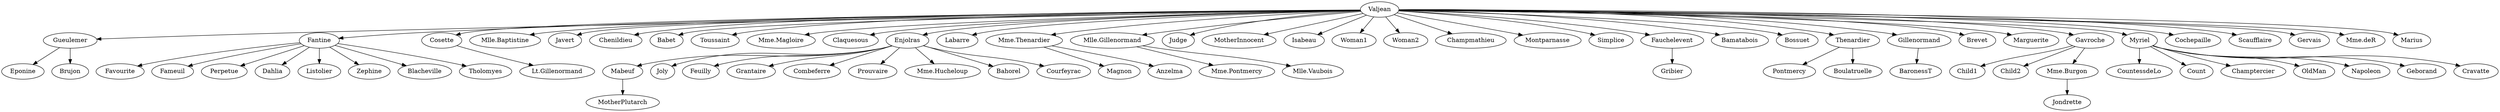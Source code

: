digraph  {
	Gueulemer -> Eponine;
	Gueulemer -> Brujon;
	Fantine -> Favourite;
	Fantine -> Fameuil;
	Fantine -> Perpetue;
	Fantine -> Dahlia;
	Fantine -> Listolier;
	Fantine -> Zephine;
	Fantine -> Blacheville;
	Fantine -> Tholomyes;
	Cosette -> "Lt.Gillenormand";
	Valjean -> Gueulemer;
	Valjean -> Fantine;
	Valjean -> "Mlle.Baptistine";
	Valjean -> Javert;
	Valjean -> Chenildieu;
	Valjean -> Cosette;
	Valjean -> Babet;
	Valjean -> Toussaint;
	Valjean -> "Mme.Magloire";
	Valjean -> Claquesous;
	Valjean -> Enjolras;
	Valjean -> Labarre;
	Valjean -> "Mme.Thenardier";
	Valjean -> "Mlle.Gillenormand";
	Valjean -> Judge;
	Valjean -> MotherInnocent;
	Valjean -> Isabeau;
	Valjean -> Woman1;
	Valjean -> Woman2;
	Valjean -> Champmathieu;
	Valjean -> Montparnasse;
	Valjean -> Simplice;
	Valjean -> Fauchelevent;
	Valjean -> Bamatabois;
	Valjean -> Bossuet;
	Valjean -> Thenardier;
	Valjean -> Gillenormand;
	Valjean -> Brevet;
	Valjean -> Marguerite;
	Valjean -> Gavroche;
	Valjean -> Myriel;
	Valjean -> Cochepaille;
	Valjean -> Scaufflaire;
	Valjean -> Gervais;
	Valjean -> "Mme.deR";
	Valjean -> Marius;
	Mabeuf -> MotherPlutarch;
	Enjolras -> Joly;
	Enjolras -> Feuilly;
	Enjolras -> Grantaire;
	Enjolras -> Mabeuf;
	Enjolras -> Combeferre;
	Enjolras -> Prouvaire;
	Enjolras -> "Mme.Hucheloup";
	Enjolras -> Bahorel;
	Enjolras -> Courfeyrac;
	"Mme.Thenardier" -> Magnon;
	"Mme.Thenardier" -> Anzelma;
	"Mlle.Gillenormand" -> "Mme.Pontmercy";
	"Mlle.Gillenormand" -> "Mlle.Vaubois";
	Fauchelevent -> Gribier;
	Thenardier -> Pontmercy;
	Thenardier -> Boulatruelle;
	Gillenormand -> BaronessT;
	Gavroche -> Child1;
	Gavroche -> Child2;
	Gavroche -> "Mme.Burgon";
	Myriel -> CountessdeLo;
	Myriel -> Count;
	Myriel -> Champtercier;
	Myriel -> OldMan;
	Myriel -> Napoleon;
	Myriel -> Geborand;
	Myriel -> Cravatte;
	"Mme.Burgon" -> Jondrette;
}
